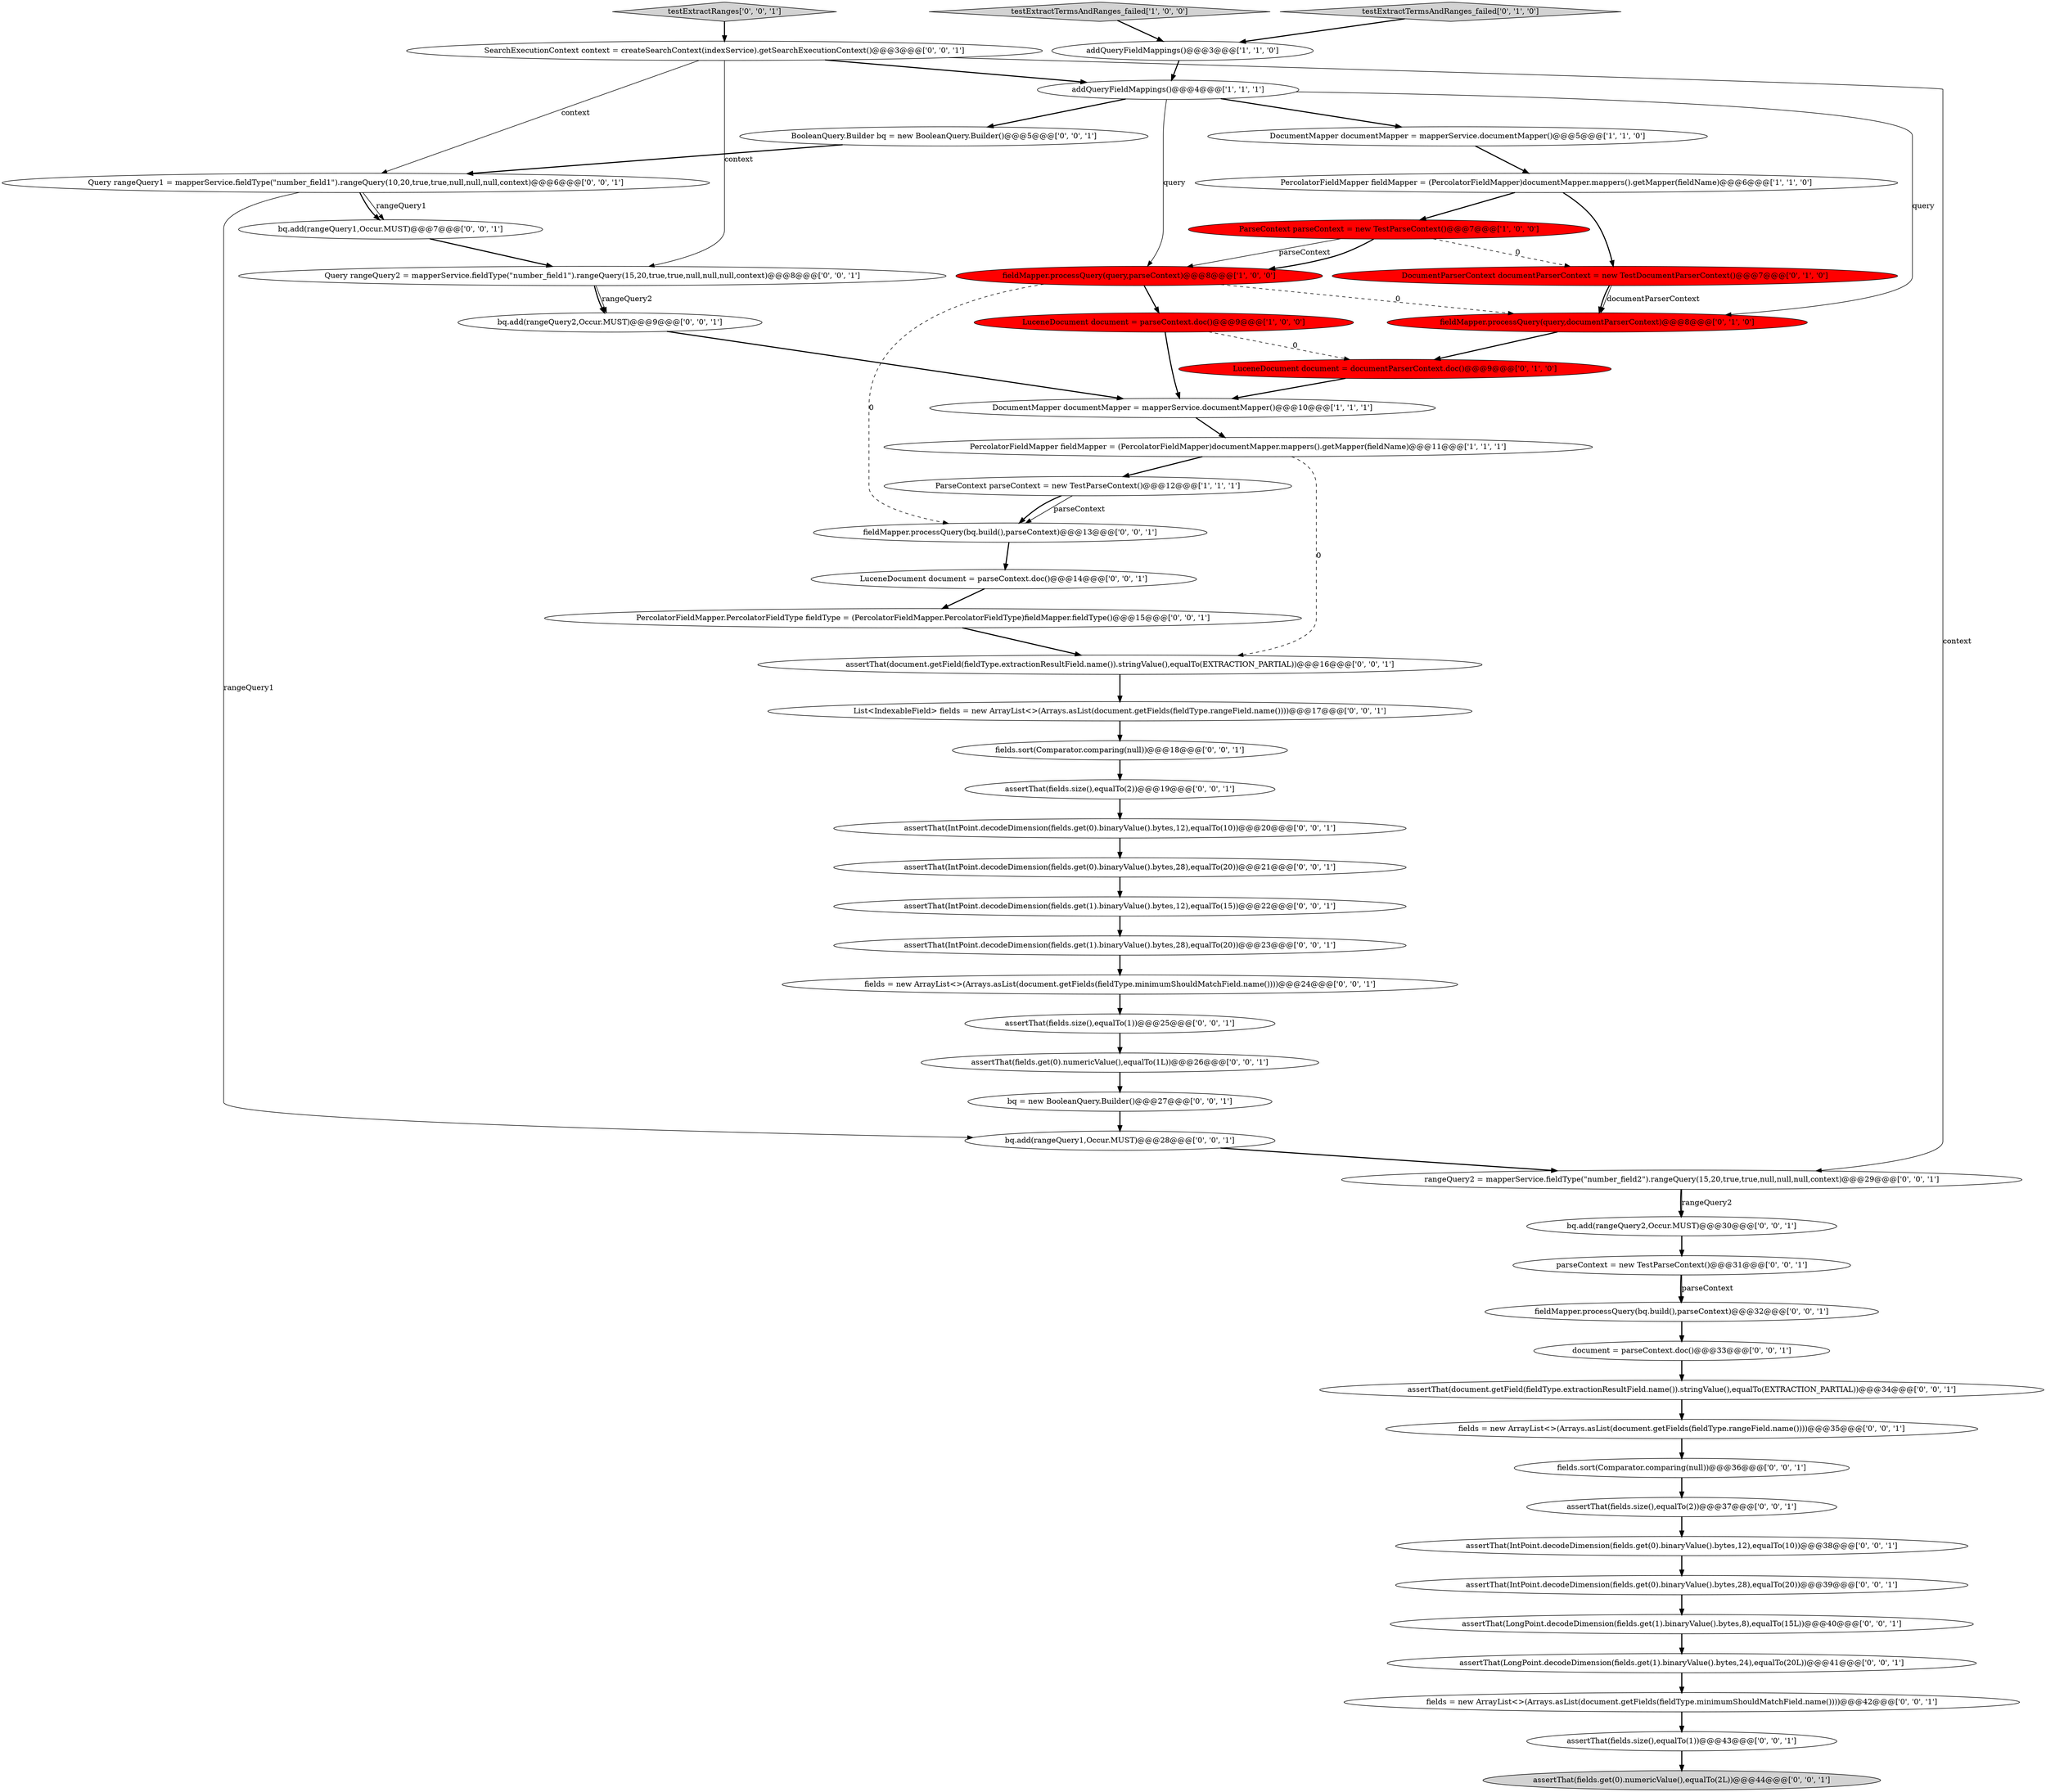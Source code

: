 digraph {
51 [style = filled, label = "assertThat(document.getField(fieldType.extractionResultField.name()).stringValue(),equalTo(EXTRACTION_PARTIAL))@@@34@@@['0', '0', '1']", fillcolor = white, shape = ellipse image = "AAA0AAABBB3BBB"];
16 [style = filled, label = "fields = new ArrayList<>(Arrays.asList(document.getFields(fieldType.minimumShouldMatchField.name())))@@@42@@@['0', '0', '1']", fillcolor = white, shape = ellipse image = "AAA0AAABBB3BBB"];
22 [style = filled, label = "PercolatorFieldMapper.PercolatorFieldType fieldType = (PercolatorFieldMapper.PercolatorFieldType)fieldMapper.fieldType()@@@15@@@['0', '0', '1']", fillcolor = white, shape = ellipse image = "AAA0AAABBB3BBB"];
46 [style = filled, label = "LuceneDocument document = parseContext.doc()@@@14@@@['0', '0', '1']", fillcolor = white, shape = ellipse image = "AAA0AAABBB3BBB"];
37 [style = filled, label = "List<IndexableField> fields = new ArrayList<>(Arrays.asList(document.getFields(fieldType.rangeField.name())))@@@17@@@['0', '0', '1']", fillcolor = white, shape = ellipse image = "AAA0AAABBB3BBB"];
12 [style = filled, label = "fieldMapper.processQuery(query,documentParserContext)@@@8@@@['0', '1', '0']", fillcolor = red, shape = ellipse image = "AAA1AAABBB2BBB"];
15 [style = filled, label = "assertThat(fields.get(0).numericValue(),equalTo(1L))@@@26@@@['0', '0', '1']", fillcolor = white, shape = ellipse image = "AAA0AAABBB3BBB"];
31 [style = filled, label = "fields = new ArrayList<>(Arrays.asList(document.getFields(fieldType.rangeField.name())))@@@35@@@['0', '0', '1']", fillcolor = white, shape = ellipse image = "AAA0AAABBB3BBB"];
34 [style = filled, label = "fields = new ArrayList<>(Arrays.asList(document.getFields(fieldType.minimumShouldMatchField.name())))@@@24@@@['0', '0', '1']", fillcolor = white, shape = ellipse image = "AAA0AAABBB3BBB"];
50 [style = filled, label = "bq.add(rangeQuery2,Occur.MUST)@@@30@@@['0', '0', '1']", fillcolor = white, shape = ellipse image = "AAA0AAABBB3BBB"];
21 [style = filled, label = "assertThat(fields.size(),equalTo(1))@@@25@@@['0', '0', '1']", fillcolor = white, shape = ellipse image = "AAA0AAABBB3BBB"];
32 [style = filled, label = "assertThat(IntPoint.decodeDimension(fields.get(0).binaryValue().bytes,28),equalTo(20))@@@21@@@['0', '0', '1']", fillcolor = white, shape = ellipse image = "AAA0AAABBB3BBB"];
24 [style = filled, label = "bq.add(rangeQuery1,Occur.MUST)@@@28@@@['0', '0', '1']", fillcolor = white, shape = ellipse image = "AAA0AAABBB3BBB"];
41 [style = filled, label = "assertThat(IntPoint.decodeDimension(fields.get(1).binaryValue().bytes,12),equalTo(15))@@@22@@@['0', '0', '1']", fillcolor = white, shape = ellipse image = "AAA0AAABBB3BBB"];
18 [style = filled, label = "assertThat(fields.size(),equalTo(2))@@@37@@@['0', '0', '1']", fillcolor = white, shape = ellipse image = "AAA0AAABBB3BBB"];
40 [style = filled, label = "rangeQuery2 = mapperService.fieldType(\"number_field2\").rangeQuery(15,20,true,true,null,null,null,context)@@@29@@@['0', '0', '1']", fillcolor = white, shape = ellipse image = "AAA0AAABBB3BBB"];
5 [style = filled, label = "addQueryFieldMappings()@@@3@@@['1', '1', '0']", fillcolor = white, shape = ellipse image = "AAA0AAABBB1BBB"];
9 [style = filled, label = "PercolatorFieldMapper fieldMapper = (PercolatorFieldMapper)documentMapper.mappers().getMapper(fieldName)@@@6@@@['1', '1', '0']", fillcolor = white, shape = ellipse image = "AAA0AAABBB1BBB"];
29 [style = filled, label = "fields.sort(Comparator.comparing(null))@@@18@@@['0', '0', '1']", fillcolor = white, shape = ellipse image = "AAA0AAABBB3BBB"];
1 [style = filled, label = "PercolatorFieldMapper fieldMapper = (PercolatorFieldMapper)documentMapper.mappers().getMapper(fieldName)@@@11@@@['1', '1', '1']", fillcolor = white, shape = ellipse image = "AAA0AAABBB1BBB"];
44 [style = filled, label = "parseContext = new TestParseContext()@@@31@@@['0', '0', '1']", fillcolor = white, shape = ellipse image = "AAA0AAABBB3BBB"];
48 [style = filled, label = "assertThat(LongPoint.decodeDimension(fields.get(1).binaryValue().bytes,8),equalTo(15L))@@@40@@@['0', '0', '1']", fillcolor = white, shape = ellipse image = "AAA0AAABBB3BBB"];
4 [style = filled, label = "ParseContext parseContext = new TestParseContext()@@@7@@@['1', '0', '0']", fillcolor = red, shape = ellipse image = "AAA1AAABBB1BBB"];
39 [style = filled, label = "assertThat(IntPoint.decodeDimension(fields.get(0).binaryValue().bytes,28),equalTo(20))@@@39@@@['0', '0', '1']", fillcolor = white, shape = ellipse image = "AAA0AAABBB3BBB"];
11 [style = filled, label = "LuceneDocument document = documentParserContext.doc()@@@9@@@['0', '1', '0']", fillcolor = red, shape = ellipse image = "AAA1AAABBB2BBB"];
0 [style = filled, label = "fieldMapper.processQuery(query,parseContext)@@@8@@@['1', '0', '0']", fillcolor = red, shape = ellipse image = "AAA1AAABBB1BBB"];
33 [style = filled, label = "bq.add(rangeQuery2,Occur.MUST)@@@9@@@['0', '0', '1']", fillcolor = white, shape = ellipse image = "AAA0AAABBB3BBB"];
3 [style = filled, label = "ParseContext parseContext = new TestParseContext()@@@12@@@['1', '1', '1']", fillcolor = white, shape = ellipse image = "AAA0AAABBB1BBB"];
7 [style = filled, label = "LuceneDocument document = parseContext.doc()@@@9@@@['1', '0', '0']", fillcolor = red, shape = ellipse image = "AAA1AAABBB1BBB"];
10 [style = filled, label = "DocumentMapper documentMapper = mapperService.documentMapper()@@@10@@@['1', '1', '1']", fillcolor = white, shape = ellipse image = "AAA0AAABBB1BBB"];
2 [style = filled, label = "addQueryFieldMappings()@@@4@@@['1', '1', '1']", fillcolor = white, shape = ellipse image = "AAA0AAABBB1BBB"];
36 [style = filled, label = "Query rangeQuery1 = mapperService.fieldType(\"number_field1\").rangeQuery(10,20,true,true,null,null,null,context)@@@6@@@['0', '0', '1']", fillcolor = white, shape = ellipse image = "AAA0AAABBB3BBB"];
19 [style = filled, label = "bq = new BooleanQuery.Builder()@@@27@@@['0', '0', '1']", fillcolor = white, shape = ellipse image = "AAA0AAABBB3BBB"];
52 [style = filled, label = "assertThat(IntPoint.decodeDimension(fields.get(1).binaryValue().bytes,28),equalTo(20))@@@23@@@['0', '0', '1']", fillcolor = white, shape = ellipse image = "AAA0AAABBB3BBB"];
49 [style = filled, label = "assertThat(document.getField(fieldType.extractionResultField.name()).stringValue(),equalTo(EXTRACTION_PARTIAL))@@@16@@@['0', '0', '1']", fillcolor = white, shape = ellipse image = "AAA0AAABBB3BBB"];
47 [style = filled, label = "Query rangeQuery2 = mapperService.fieldType(\"number_field1\").rangeQuery(15,20,true,true,null,null,null,context)@@@8@@@['0', '0', '1']", fillcolor = white, shape = ellipse image = "AAA0AAABBB3BBB"];
8 [style = filled, label = "testExtractTermsAndRanges_failed['1', '0', '0']", fillcolor = lightgray, shape = diamond image = "AAA0AAABBB1BBB"];
43 [style = filled, label = "fieldMapper.processQuery(bq.build(),parseContext)@@@13@@@['0', '0', '1']", fillcolor = white, shape = ellipse image = "AAA0AAABBB3BBB"];
42 [style = filled, label = "fieldMapper.processQuery(bq.build(),parseContext)@@@32@@@['0', '0', '1']", fillcolor = white, shape = ellipse image = "AAA0AAABBB3BBB"];
45 [style = filled, label = "fields.sort(Comparator.comparing(null))@@@36@@@['0', '0', '1']", fillcolor = white, shape = ellipse image = "AAA0AAABBB3BBB"];
6 [style = filled, label = "DocumentMapper documentMapper = mapperService.documentMapper()@@@5@@@['1', '1', '0']", fillcolor = white, shape = ellipse image = "AAA0AAABBB1BBB"];
17 [style = filled, label = "assertThat(fields.get(0).numericValue(),equalTo(2L))@@@44@@@['0', '0', '1']", fillcolor = lightgray, shape = ellipse image = "AAA0AAABBB3BBB"];
23 [style = filled, label = "assertThat(fields.size(),equalTo(1))@@@43@@@['0', '0', '1']", fillcolor = white, shape = ellipse image = "AAA0AAABBB3BBB"];
53 [style = filled, label = "document = parseContext.doc()@@@33@@@['0', '0', '1']", fillcolor = white, shape = ellipse image = "AAA0AAABBB3BBB"];
25 [style = filled, label = "bq.add(rangeQuery1,Occur.MUST)@@@7@@@['0', '0', '1']", fillcolor = white, shape = ellipse image = "AAA0AAABBB3BBB"];
35 [style = filled, label = "assertThat(LongPoint.decodeDimension(fields.get(1).binaryValue().bytes,24),equalTo(20L))@@@41@@@['0', '0', '1']", fillcolor = white, shape = ellipse image = "AAA0AAABBB3BBB"];
13 [style = filled, label = "DocumentParserContext documentParserContext = new TestDocumentParserContext()@@@7@@@['0', '1', '0']", fillcolor = red, shape = ellipse image = "AAA1AAABBB2BBB"];
14 [style = filled, label = "testExtractTermsAndRanges_failed['0', '1', '0']", fillcolor = lightgray, shape = diamond image = "AAA0AAABBB2BBB"];
38 [style = filled, label = "assertThat(IntPoint.decodeDimension(fields.get(0).binaryValue().bytes,12),equalTo(10))@@@38@@@['0', '0', '1']", fillcolor = white, shape = ellipse image = "AAA0AAABBB3BBB"];
26 [style = filled, label = "testExtractRanges['0', '0', '1']", fillcolor = lightgray, shape = diamond image = "AAA0AAABBB3BBB"];
20 [style = filled, label = "BooleanQuery.Builder bq = new BooleanQuery.Builder()@@@5@@@['0', '0', '1']", fillcolor = white, shape = ellipse image = "AAA0AAABBB3BBB"];
30 [style = filled, label = "assertThat(IntPoint.decodeDimension(fields.get(0).binaryValue().bytes,12),equalTo(10))@@@20@@@['0', '0', '1']", fillcolor = white, shape = ellipse image = "AAA0AAABBB3BBB"];
28 [style = filled, label = "SearchExecutionContext context = createSearchContext(indexService).getSearchExecutionContext()@@@3@@@['0', '0', '1']", fillcolor = white, shape = ellipse image = "AAA0AAABBB3BBB"];
27 [style = filled, label = "assertThat(fields.size(),equalTo(2))@@@19@@@['0', '0', '1']", fillcolor = white, shape = ellipse image = "AAA0AAABBB3BBB"];
18->38 [style = bold, label=""];
36->24 [style = solid, label="rangeQuery1"];
44->42 [style = bold, label=""];
25->47 [style = bold, label=""];
2->20 [style = bold, label=""];
49->37 [style = bold, label=""];
40->50 [style = bold, label=""];
39->48 [style = bold, label=""];
35->16 [style = bold, label=""];
45->18 [style = bold, label=""];
53->51 [style = bold, label=""];
7->10 [style = bold, label=""];
2->6 [style = bold, label=""];
2->0 [style = solid, label="query"];
40->50 [style = solid, label="rangeQuery2"];
21->15 [style = bold, label=""];
9->4 [style = bold, label=""];
27->30 [style = bold, label=""];
50->44 [style = bold, label=""];
14->5 [style = bold, label=""];
12->11 [style = bold, label=""];
28->36 [style = solid, label="context"];
1->3 [style = bold, label=""];
7->11 [style = dashed, label="0"];
37->29 [style = bold, label=""];
30->32 [style = bold, label=""];
33->10 [style = bold, label=""];
4->0 [style = solid, label="parseContext"];
24->40 [style = bold, label=""];
48->35 [style = bold, label=""];
16->23 [style = bold, label=""];
52->34 [style = bold, label=""];
0->12 [style = dashed, label="0"];
0->43 [style = dashed, label="0"];
15->19 [style = bold, label=""];
47->33 [style = bold, label=""];
47->33 [style = solid, label="rangeQuery2"];
38->39 [style = bold, label=""];
34->21 [style = bold, label=""];
43->46 [style = bold, label=""];
22->49 [style = bold, label=""];
4->0 [style = bold, label=""];
41->52 [style = bold, label=""];
0->7 [style = bold, label=""];
19->24 [style = bold, label=""];
44->42 [style = solid, label="parseContext"];
28->2 [style = bold, label=""];
29->27 [style = bold, label=""];
5->2 [style = bold, label=""];
36->25 [style = bold, label=""];
13->12 [style = bold, label=""];
1->49 [style = dashed, label="0"];
8->5 [style = bold, label=""];
13->12 [style = solid, label="documentParserContext"];
28->40 [style = solid, label="context"];
3->43 [style = solid, label="parseContext"];
2->12 [style = solid, label="query"];
11->10 [style = bold, label=""];
28->47 [style = solid, label="context"];
23->17 [style = bold, label=""];
32->41 [style = bold, label=""];
3->43 [style = bold, label=""];
26->28 [style = bold, label=""];
51->31 [style = bold, label=""];
6->9 [style = bold, label=""];
4->13 [style = dashed, label="0"];
10->1 [style = bold, label=""];
31->45 [style = bold, label=""];
42->53 [style = bold, label=""];
20->36 [style = bold, label=""];
36->25 [style = solid, label="rangeQuery1"];
46->22 [style = bold, label=""];
9->13 [style = bold, label=""];
}
